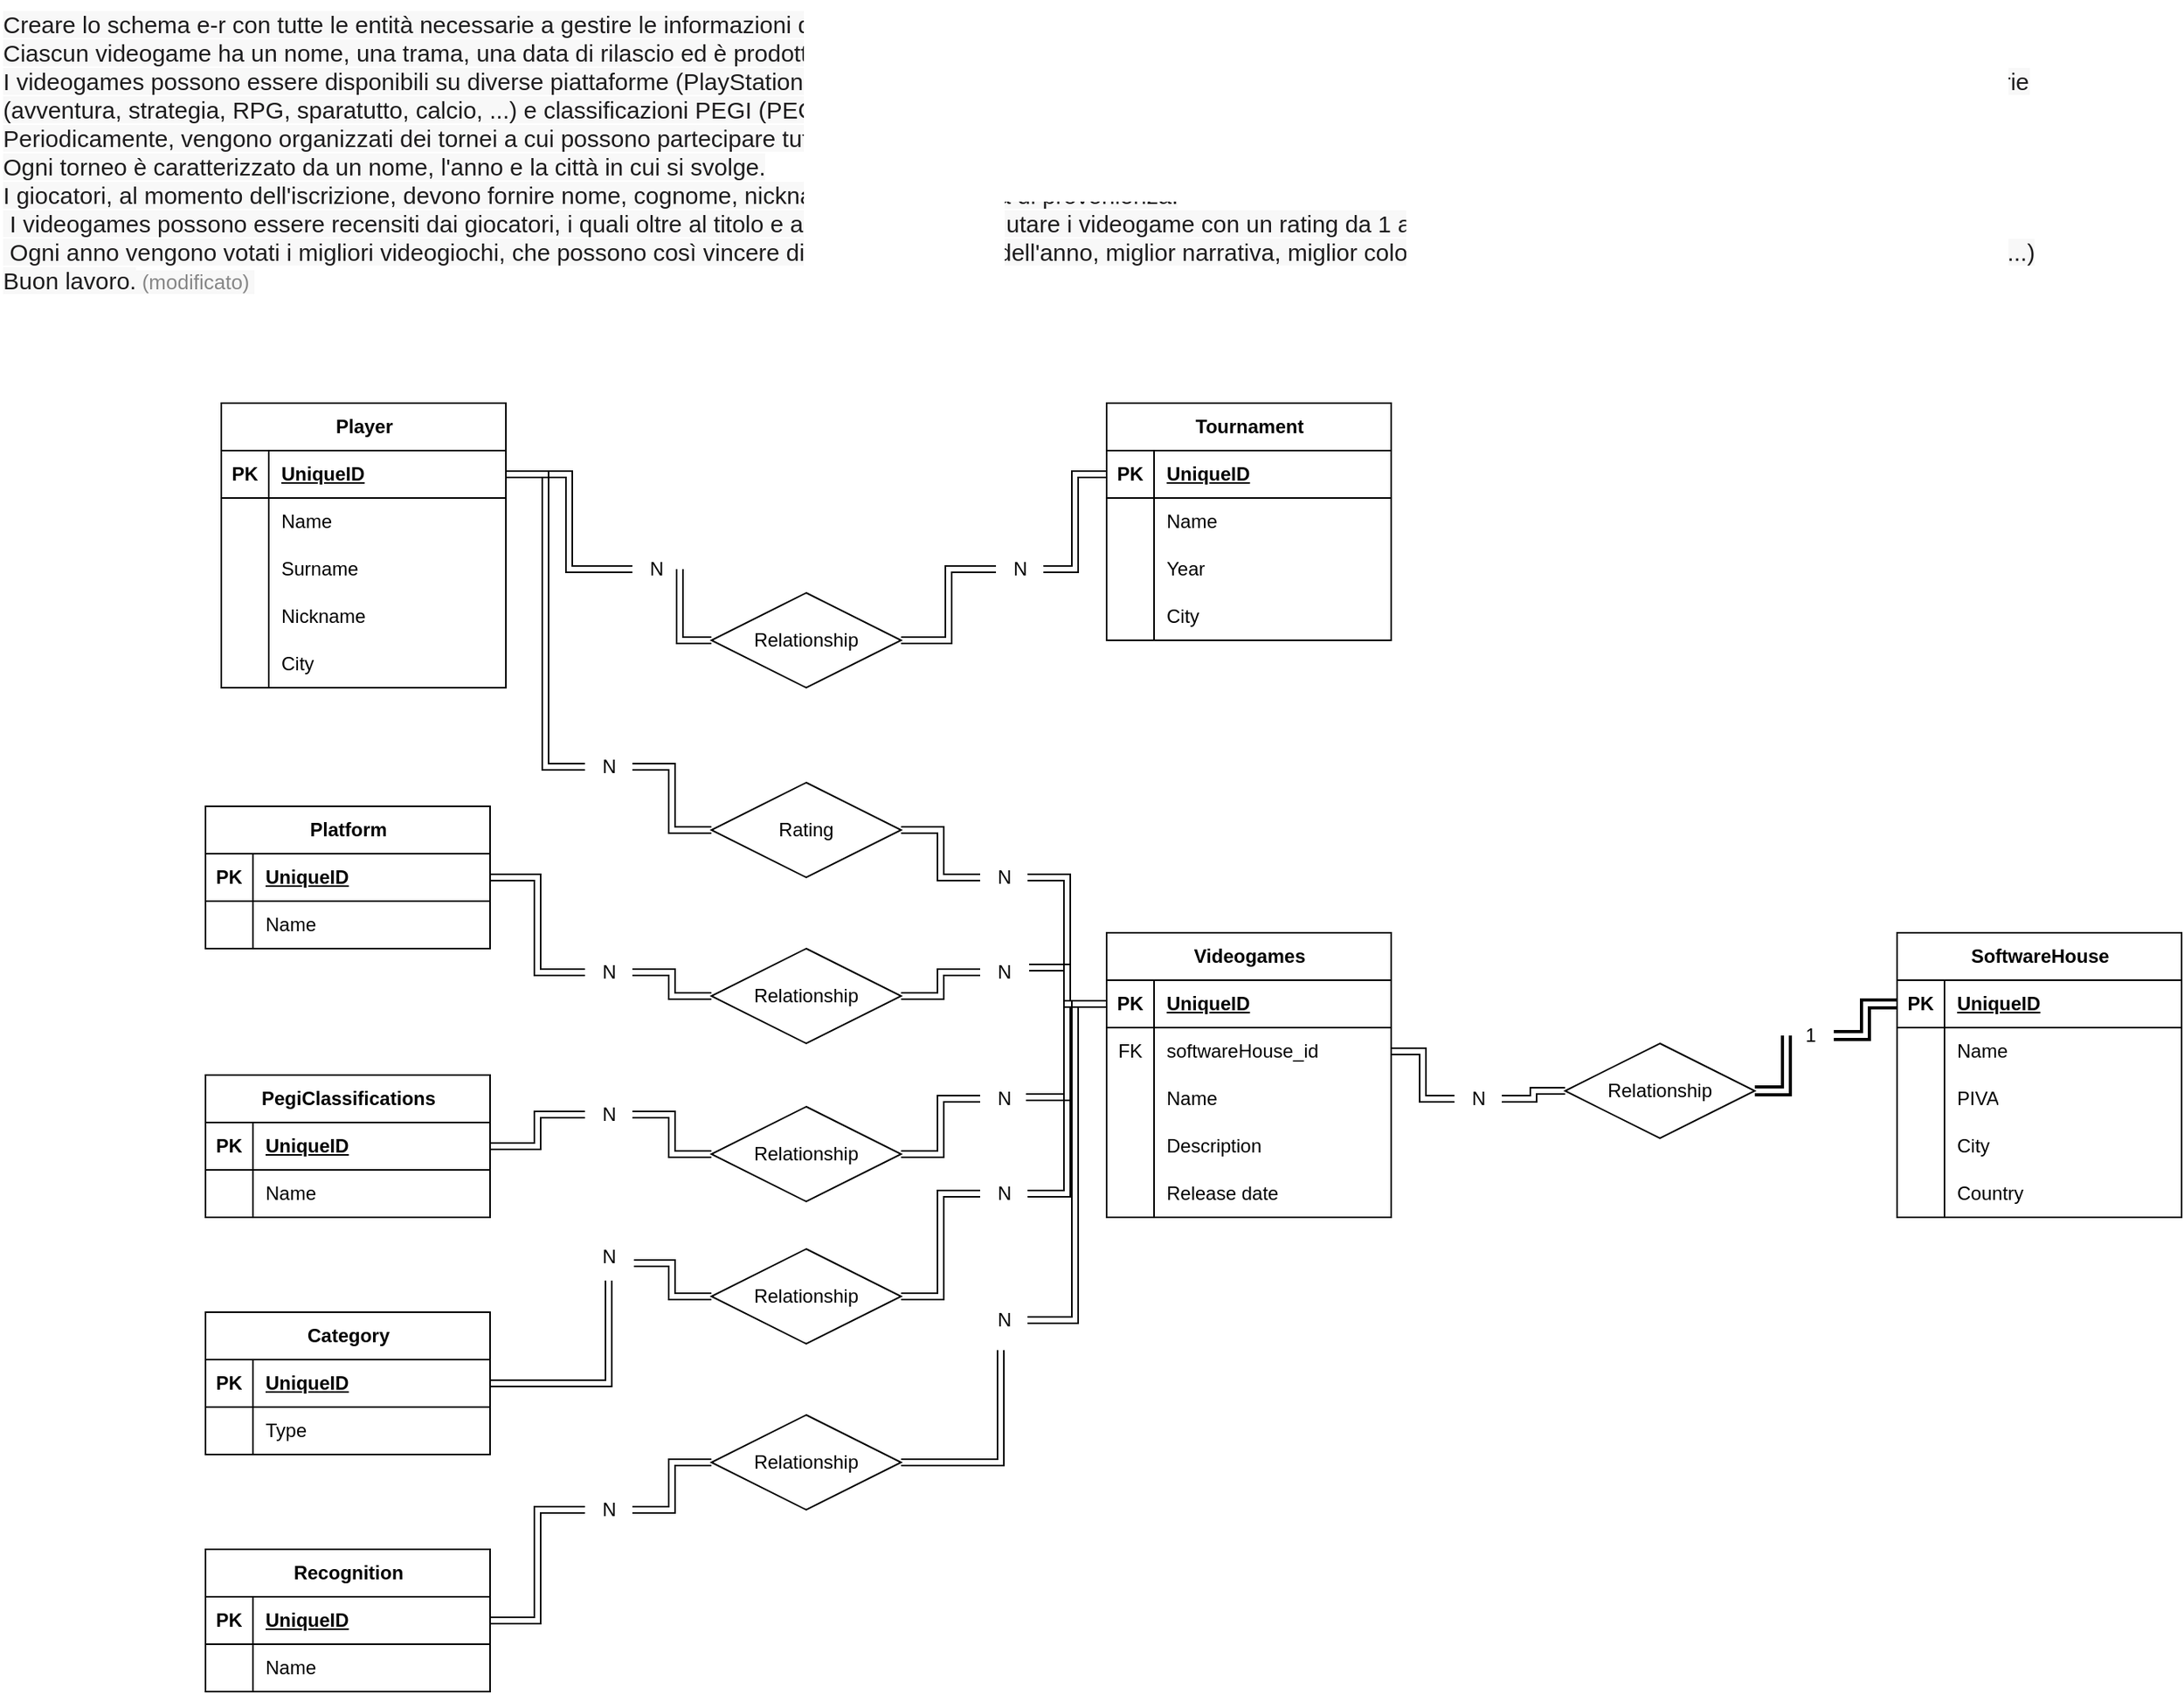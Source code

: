 <mxfile version="24.3.1" type="github">
  <diagram id="R2lEEEUBdFMjLlhIrx00" name="Page-1">
    <mxGraphModel dx="1997" dy="624" grid="1" gridSize="10" guides="1" tooltips="1" connect="1" arrows="1" fold="1" page="1" pageScale="1" pageWidth="850" pageHeight="1100" math="0" shadow="0" extFonts="Permanent Marker^https://fonts.googleapis.com/css?family=Permanent+Marker">
      <root>
        <mxCell id="0" />
        <mxCell id="1" parent="0" />
        <mxCell id="zg5-oexzMTjuhWrQPx6d-1" value="&lt;span style=&quot;color: rgb(29, 28, 29); font-family: Slack-Lato, Slack-Fractions, appleLogo, sans-serif; font-size: 15px; font-style: normal; font-variant-ligatures: common-ligatures; font-variant-caps: normal; font-weight: 400; letter-spacing: normal; orphans: 2; text-align: left; text-indent: 0px; text-transform: none; widows: 2; word-spacing: 0px; -webkit-text-stroke-width: 0px; white-space: normal; background-color: rgb(248, 248, 248); text-decoration-thickness: initial; text-decoration-style: initial; text-decoration-color: initial; display: inline !important; float: none;&quot;&gt;Creare lo schema e-r con tutte le entità necessarie a gestire le informazioni di un archivio di E-sports.&lt;/span&gt;&lt;br style=&quot;box-sizing: inherit; color: rgb(29, 28, 29); font-family: Slack-Lato, Slack-Fractions, appleLogo, sans-serif; font-size: 15px; font-style: normal; font-variant-ligatures: common-ligatures; font-variant-caps: normal; font-weight: 400; letter-spacing: normal; orphans: 2; text-align: left; text-indent: 0px; text-transform: none; widows: 2; word-spacing: 0px; -webkit-text-stroke-width: 0px; white-space: normal; background-color: rgb(248, 248, 248); text-decoration-thickness: initial; text-decoration-style: initial; text-decoration-color: initial;&quot;&gt;&lt;span style=&quot;color: rgb(29, 28, 29); font-family: Slack-Lato, Slack-Fractions, appleLogo, sans-serif; font-size: 15px; font-style: normal; font-variant-ligatures: common-ligatures; font-variant-caps: normal; font-weight: 400; letter-spacing: normal; orphans: 2; text-align: left; text-indent: 0px; text-transform: none; widows: 2; word-spacing: 0px; -webkit-text-stroke-width: 0px; white-space: normal; background-color: rgb(248, 248, 248); text-decoration-thickness: initial; text-decoration-style: initial; text-decoration-color: initial; display: inline !important; float: none;&quot;&gt;Ciascun videogame ha un nome, una trama, una data di rilascio ed è prodotto da una software house, la quale, a sua volta, è identificata da un nome, una partita iva, città e nazione.&lt;/span&gt;&lt;br style=&quot;box-sizing: inherit; color: rgb(29, 28, 29); font-family: Slack-Lato, Slack-Fractions, appleLogo, sans-serif; font-size: 15px; font-style: normal; font-variant-ligatures: common-ligatures; font-variant-caps: normal; font-weight: 400; letter-spacing: normal; orphans: 2; text-align: left; text-indent: 0px; text-transform: none; widows: 2; word-spacing: 0px; -webkit-text-stroke-width: 0px; white-space: normal; background-color: rgb(248, 248, 248); text-decoration-thickness: initial; text-decoration-style: initial; text-decoration-color: initial;&quot;&gt;&lt;span style=&quot;color: rgb(29, 28, 29); font-family: Slack-Lato, Slack-Fractions, appleLogo, sans-serif; font-size: 15px; font-style: normal; font-variant-ligatures: common-ligatures; font-variant-caps: normal; font-weight: 400; letter-spacing: normal; orphans: 2; text-align: left; text-indent: 0px; text-transform: none; widows: 2; word-spacing: 0px; -webkit-text-stroke-width: 0px; white-space: normal; background-color: rgb(248, 248, 248); text-decoration-thickness: initial; text-decoration-style: initial; text-decoration-color: initial; display: inline !important; float: none;&quot;&gt;I videogames possono essere disponibili su diverse piattaforme (PlayStation 4, PlayStation 5, XBox One, XBox Serie X, Windows, Nintendo Switch, Google Stadia, ...) e hanno diverse categorie (avventura, strategia, RPG, sparatutto, calcio, ...) e classificazioni PEGI (PEGI 7, PEGI 12, PEGI 18, Violenza, Paura, Gioco d&#39;azzardo, ...)&lt;/span&gt;&lt;br style=&quot;box-sizing: inherit; color: rgb(29, 28, 29); font-family: Slack-Lato, Slack-Fractions, appleLogo, sans-serif; font-size: 15px; font-style: normal; font-variant-ligatures: common-ligatures; font-variant-caps: normal; font-weight: 400; letter-spacing: normal; orphans: 2; text-align: left; text-indent: 0px; text-transform: none; widows: 2; word-spacing: 0px; -webkit-text-stroke-width: 0px; white-space: normal; background-color: rgb(248, 248, 248); text-decoration-thickness: initial; text-decoration-style: initial; text-decoration-color: initial;&quot;&gt;&lt;span style=&quot;color: rgb(29, 28, 29); font-family: Slack-Lato, Slack-Fractions, appleLogo, sans-serif; font-size: 15px; font-style: normal; font-variant-ligatures: common-ligatures; font-variant-caps: normal; font-weight: 400; letter-spacing: normal; orphans: 2; text-align: left; text-indent: 0px; text-transform: none; widows: 2; word-spacing: 0px; -webkit-text-stroke-width: 0px; white-space: normal; background-color: rgb(248, 248, 248); text-decoration-thickness: initial; text-decoration-style: initial; text-decoration-color: initial; display: inline !important; float: none;&quot;&gt;Periodicamente, vengono organizzati dei tornei a cui possono partecipare tutti i videogiocatori del mondo.&lt;/span&gt;&lt;br style=&quot;box-sizing: inherit; color: rgb(29, 28, 29); font-family: Slack-Lato, Slack-Fractions, appleLogo, sans-serif; font-size: 15px; font-style: normal; font-variant-ligatures: common-ligatures; font-variant-caps: normal; font-weight: 400; letter-spacing: normal; orphans: 2; text-align: left; text-indent: 0px; text-transform: none; widows: 2; word-spacing: 0px; -webkit-text-stroke-width: 0px; white-space: normal; background-color: rgb(248, 248, 248); text-decoration-thickness: initial; text-decoration-style: initial; text-decoration-color: initial;&quot;&gt;&lt;span style=&quot;color: rgb(29, 28, 29); font-family: Slack-Lato, Slack-Fractions, appleLogo, sans-serif; font-size: 15px; font-style: normal; font-variant-ligatures: common-ligatures; font-variant-caps: normal; font-weight: 400; letter-spacing: normal; orphans: 2; text-align: left; text-indent: 0px; text-transform: none; widows: 2; word-spacing: 0px; -webkit-text-stroke-width: 0px; white-space: normal; background-color: rgb(248, 248, 248); text-decoration-thickness: initial; text-decoration-style: initial; text-decoration-color: initial; display: inline !important; float: none;&quot;&gt;Ogni torneo è caratterizzato da un nome, l&#39;anno e la città in cui si svolge.&lt;/span&gt;&lt;br style=&quot;box-sizing: inherit; color: rgb(29, 28, 29); font-family: Slack-Lato, Slack-Fractions, appleLogo, sans-serif; font-size: 15px; font-style: normal; font-variant-ligatures: common-ligatures; font-variant-caps: normal; font-weight: 400; letter-spacing: normal; orphans: 2; text-align: left; text-indent: 0px; text-transform: none; widows: 2; word-spacing: 0px; -webkit-text-stroke-width: 0px; white-space: normal; background-color: rgb(248, 248, 248); text-decoration-thickness: initial; text-decoration-style: initial; text-decoration-color: initial;&quot;&gt;&lt;span style=&quot;color: rgb(29, 28, 29); font-family: Slack-Lato, Slack-Fractions, appleLogo, sans-serif; font-size: 15px; font-style: normal; font-variant-ligatures: common-ligatures; font-variant-caps: normal; font-weight: 400; letter-spacing: normal; orphans: 2; text-align: left; text-indent: 0px; text-transform: none; widows: 2; word-spacing: 0px; -webkit-text-stroke-width: 0px; white-space: normal; background-color: rgb(248, 248, 248); text-decoration-thickness: initial; text-decoration-style: initial; text-decoration-color: initial; display: inline !important; float: none;&quot;&gt;I giocatori, al momento dell&#39;iscrizione, devono fornire nome, cognome, nickname di gioco, e città di provenienza.&lt;/span&gt;&lt;br style=&quot;box-sizing: inherit; color: rgb(29, 28, 29); font-family: Slack-Lato, Slack-Fractions, appleLogo, sans-serif; font-size: 15px; font-style: normal; font-variant-ligatures: common-ligatures; font-variant-caps: normal; font-weight: 400; letter-spacing: normal; orphans: 2; text-align: left; text-indent: 0px; text-transform: none; widows: 2; word-spacing: 0px; -webkit-text-stroke-width: 0px; white-space: normal; background-color: rgb(248, 248, 248); text-decoration-thickness: initial; text-decoration-style: initial; text-decoration-color: initial;&quot;&gt;&lt;span style=&quot;color: rgb(29, 28, 29); font-family: Slack-Lato, Slack-Fractions, appleLogo, sans-serif; font-size: 15px; font-style: normal; font-variant-ligatures: common-ligatures; font-variant-caps: normal; font-weight: 400; letter-spacing: normal; orphans: 2; text-align: left; text-indent: 0px; text-transform: none; widows: 2; word-spacing: 0px; -webkit-text-stroke-width: 0px; white-space: normal; background-color: rgb(248, 248, 248); text-decoration-thickness: initial; text-decoration-style: initial; text-decoration-color: initial; display: inline !important; float: none;&quot;&gt;&amp;nbsp;I videogames possono essere recensiti dai giocatori, i quali oltre al titolo e al testo, possono valutare i videogame con un rating da 1 a 5.&lt;/span&gt;&lt;br style=&quot;box-sizing: inherit; color: rgb(29, 28, 29); font-family: Slack-Lato, Slack-Fractions, appleLogo, sans-serif; font-size: 15px; font-style: normal; font-variant-ligatures: common-ligatures; font-variant-caps: normal; font-weight: 400; letter-spacing: normal; orphans: 2; text-align: left; text-indent: 0px; text-transform: none; widows: 2; word-spacing: 0px; -webkit-text-stroke-width: 0px; white-space: normal; background-color: rgb(248, 248, 248); text-decoration-thickness: initial; text-decoration-style: initial; text-decoration-color: initial;&quot;&gt;&lt;span style=&quot;color: rgb(29, 28, 29); font-family: Slack-Lato, Slack-Fractions, appleLogo, sans-serif; font-size: 15px; font-style: normal; font-variant-ligatures: common-ligatures; font-variant-caps: normal; font-weight: 400; letter-spacing: normal; orphans: 2; text-align: left; text-indent: 0px; text-transform: none; widows: 2; word-spacing: 0px; -webkit-text-stroke-width: 0px; white-space: normal; background-color: rgb(248, 248, 248); text-decoration-thickness: initial; text-decoration-style: initial; text-decoration-color: initial; display: inline !important; float: none;&quot;&gt;&amp;nbsp;Ogni anno vengono votati i migliori videogiochi, che possono così vincere diversi premi (gioco dell&#39;anno, miglior narrativa, miglior colonna sonora, miglior gioco indipendente, gioco più atteso, ...)&lt;/span&gt;&lt;br style=&quot;box-sizing: inherit; color: rgb(29, 28, 29); font-family: Slack-Lato, Slack-Fractions, appleLogo, sans-serif; font-size: 15px; font-style: normal; font-variant-ligatures: common-ligatures; font-variant-caps: normal; font-weight: 400; letter-spacing: normal; orphans: 2; text-align: left; text-indent: 0px; text-transform: none; widows: 2; word-spacing: 0px; -webkit-text-stroke-width: 0px; white-space: normal; background-color: rgb(248, 248, 248); text-decoration-thickness: initial; text-decoration-style: initial; text-decoration-color: initial;&quot;&gt;&lt;span style=&quot;color: rgb(29, 28, 29); font-family: Slack-Lato, Slack-Fractions, appleLogo, sans-serif; font-size: 15px; font-style: normal; font-variant-ligatures: common-ligatures; font-variant-caps: normal; font-weight: 400; letter-spacing: normal; orphans: 2; text-align: left; text-indent: 0px; text-transform: none; widows: 2; word-spacing: 0px; -webkit-text-stroke-width: 0px; white-space: normal; background-color: rgb(248, 248, 248); text-decoration-thickness: initial; text-decoration-style: initial; text-decoration-color: initial; display: inline !important; float: none;&quot;&gt;Buon lavoro.&lt;/span&gt;&lt;span class=&quot;c-message__edited_label&quot; dir=&quot;ltr&quot; data-sk=&quot;tooltip_parent&quot; style=&quot;box-sizing: inherit; color: rgba(var(--sk_foreground_high_solid,134,134,134),1); cursor: default; white-space: nowrap; font-size: 13px; font-family: Slack-Lato, Slack-Fractions, appleLogo, sans-serif; font-style: normal; font-variant-ligatures: common-ligatures; font-variant-caps: normal; font-weight: 400; letter-spacing: normal; orphans: 2; text-align: left; text-indent: 0px; text-transform: none; widows: 2; word-spacing: 0px; -webkit-text-stroke-width: 0px; background-color: rgb(248, 248, 248); text-decoration-thickness: initial; text-decoration-style: initial; text-decoration-color: initial;&quot;&gt;&amp;nbsp;(modificato)&amp;nbsp;&lt;/span&gt;" style="text;whiteSpace=wrap;html=1;" vertex="1" parent="1">
          <mxGeometry x="-90" y="240" width="1355" height="200" as="geometry" />
        </mxCell>
        <mxCell id="zg5-oexzMTjuhWrQPx6d-23" value="Category" style="shape=table;startSize=30;container=1;collapsible=1;childLayout=tableLayout;fixedRows=1;rowLines=0;fontStyle=1;align=center;resizeLast=1;html=1;" vertex="1" parent="1">
          <mxGeometry x="40" y="1070" width="180" height="90" as="geometry" />
        </mxCell>
        <mxCell id="zg5-oexzMTjuhWrQPx6d-24" value="" style="shape=tableRow;horizontal=0;startSize=0;swimlaneHead=0;swimlaneBody=0;fillColor=none;collapsible=0;dropTarget=0;points=[[0,0.5],[1,0.5]];portConstraint=eastwest;top=0;left=0;right=0;bottom=1;" vertex="1" parent="zg5-oexzMTjuhWrQPx6d-23">
          <mxGeometry y="30" width="180" height="30" as="geometry" />
        </mxCell>
        <mxCell id="zg5-oexzMTjuhWrQPx6d-25" value="PK" style="shape=partialRectangle;connectable=0;fillColor=none;top=0;left=0;bottom=0;right=0;fontStyle=1;overflow=hidden;whiteSpace=wrap;html=1;" vertex="1" parent="zg5-oexzMTjuhWrQPx6d-24">
          <mxGeometry width="30" height="30" as="geometry">
            <mxRectangle width="30" height="30" as="alternateBounds" />
          </mxGeometry>
        </mxCell>
        <mxCell id="zg5-oexzMTjuhWrQPx6d-26" value="UniqueID" style="shape=partialRectangle;connectable=0;fillColor=none;top=0;left=0;bottom=0;right=0;align=left;spacingLeft=6;fontStyle=5;overflow=hidden;whiteSpace=wrap;html=1;" vertex="1" parent="zg5-oexzMTjuhWrQPx6d-24">
          <mxGeometry x="30" width="150" height="30" as="geometry">
            <mxRectangle width="150" height="30" as="alternateBounds" />
          </mxGeometry>
        </mxCell>
        <mxCell id="zg5-oexzMTjuhWrQPx6d-33" value="" style="shape=tableRow;horizontal=0;startSize=0;swimlaneHead=0;swimlaneBody=0;fillColor=none;collapsible=0;dropTarget=0;points=[[0,0.5],[1,0.5]];portConstraint=eastwest;top=0;left=0;right=0;bottom=0;" vertex="1" parent="zg5-oexzMTjuhWrQPx6d-23">
          <mxGeometry y="60" width="180" height="30" as="geometry" />
        </mxCell>
        <mxCell id="zg5-oexzMTjuhWrQPx6d-34" value="" style="shape=partialRectangle;connectable=0;fillColor=none;top=0;left=0;bottom=0;right=0;editable=1;overflow=hidden;whiteSpace=wrap;html=1;" vertex="1" parent="zg5-oexzMTjuhWrQPx6d-33">
          <mxGeometry width="30" height="30" as="geometry">
            <mxRectangle width="30" height="30" as="alternateBounds" />
          </mxGeometry>
        </mxCell>
        <mxCell id="zg5-oexzMTjuhWrQPx6d-35" value="Type" style="shape=partialRectangle;connectable=0;fillColor=none;top=0;left=0;bottom=0;right=0;align=left;spacingLeft=6;overflow=hidden;whiteSpace=wrap;html=1;" vertex="1" parent="zg5-oexzMTjuhWrQPx6d-33">
          <mxGeometry x="30" width="150" height="30" as="geometry">
            <mxRectangle width="150" height="30" as="alternateBounds" />
          </mxGeometry>
        </mxCell>
        <mxCell id="zg5-oexzMTjuhWrQPx6d-36" value="SoftwareHouse" style="shape=table;startSize=30;container=1;collapsible=1;childLayout=tableLayout;fixedRows=1;rowLines=0;fontStyle=1;align=center;resizeLast=1;html=1;" vertex="1" parent="1">
          <mxGeometry x="1110" y="830" width="180" height="180" as="geometry" />
        </mxCell>
        <mxCell id="zg5-oexzMTjuhWrQPx6d-37" value="" style="shape=tableRow;horizontal=0;startSize=0;swimlaneHead=0;swimlaneBody=0;fillColor=none;collapsible=0;dropTarget=0;points=[[0,0.5],[1,0.5]];portConstraint=eastwest;top=0;left=0;right=0;bottom=1;" vertex="1" parent="zg5-oexzMTjuhWrQPx6d-36">
          <mxGeometry y="30" width="180" height="30" as="geometry" />
        </mxCell>
        <mxCell id="zg5-oexzMTjuhWrQPx6d-38" value="PK" style="shape=partialRectangle;connectable=0;fillColor=none;top=0;left=0;bottom=0;right=0;fontStyle=1;overflow=hidden;whiteSpace=wrap;html=1;" vertex="1" parent="zg5-oexzMTjuhWrQPx6d-37">
          <mxGeometry width="30" height="30" as="geometry">
            <mxRectangle width="30" height="30" as="alternateBounds" />
          </mxGeometry>
        </mxCell>
        <mxCell id="zg5-oexzMTjuhWrQPx6d-39" value="UniqueID" style="shape=partialRectangle;connectable=0;fillColor=none;top=0;left=0;bottom=0;right=0;align=left;spacingLeft=6;fontStyle=5;overflow=hidden;whiteSpace=wrap;html=1;" vertex="1" parent="zg5-oexzMTjuhWrQPx6d-37">
          <mxGeometry x="30" width="150" height="30" as="geometry">
            <mxRectangle width="150" height="30" as="alternateBounds" />
          </mxGeometry>
        </mxCell>
        <mxCell id="zg5-oexzMTjuhWrQPx6d-40" value="" style="shape=tableRow;horizontal=0;startSize=0;swimlaneHead=0;swimlaneBody=0;fillColor=none;collapsible=0;dropTarget=0;points=[[0,0.5],[1,0.5]];portConstraint=eastwest;top=0;left=0;right=0;bottom=0;" vertex="1" parent="zg5-oexzMTjuhWrQPx6d-36">
          <mxGeometry y="60" width="180" height="30" as="geometry" />
        </mxCell>
        <mxCell id="zg5-oexzMTjuhWrQPx6d-41" value="" style="shape=partialRectangle;connectable=0;fillColor=none;top=0;left=0;bottom=0;right=0;editable=1;overflow=hidden;whiteSpace=wrap;html=1;" vertex="1" parent="zg5-oexzMTjuhWrQPx6d-40">
          <mxGeometry width="30" height="30" as="geometry">
            <mxRectangle width="30" height="30" as="alternateBounds" />
          </mxGeometry>
        </mxCell>
        <mxCell id="zg5-oexzMTjuhWrQPx6d-42" value="Name" style="shape=partialRectangle;connectable=0;fillColor=none;top=0;left=0;bottom=0;right=0;align=left;spacingLeft=6;overflow=hidden;whiteSpace=wrap;html=1;" vertex="1" parent="zg5-oexzMTjuhWrQPx6d-40">
          <mxGeometry x="30" width="150" height="30" as="geometry">
            <mxRectangle width="150" height="30" as="alternateBounds" />
          </mxGeometry>
        </mxCell>
        <mxCell id="zg5-oexzMTjuhWrQPx6d-43" value="" style="shape=tableRow;horizontal=0;startSize=0;swimlaneHead=0;swimlaneBody=0;fillColor=none;collapsible=0;dropTarget=0;points=[[0,0.5],[1,0.5]];portConstraint=eastwest;top=0;left=0;right=0;bottom=0;" vertex="1" parent="zg5-oexzMTjuhWrQPx6d-36">
          <mxGeometry y="90" width="180" height="30" as="geometry" />
        </mxCell>
        <mxCell id="zg5-oexzMTjuhWrQPx6d-44" value="" style="shape=partialRectangle;connectable=0;fillColor=none;top=0;left=0;bottom=0;right=0;editable=1;overflow=hidden;whiteSpace=wrap;html=1;" vertex="1" parent="zg5-oexzMTjuhWrQPx6d-43">
          <mxGeometry width="30" height="30" as="geometry">
            <mxRectangle width="30" height="30" as="alternateBounds" />
          </mxGeometry>
        </mxCell>
        <mxCell id="zg5-oexzMTjuhWrQPx6d-45" value="PIVA" style="shape=partialRectangle;connectable=0;fillColor=none;top=0;left=0;bottom=0;right=0;align=left;spacingLeft=6;overflow=hidden;whiteSpace=wrap;html=1;" vertex="1" parent="zg5-oexzMTjuhWrQPx6d-43">
          <mxGeometry x="30" width="150" height="30" as="geometry">
            <mxRectangle width="150" height="30" as="alternateBounds" />
          </mxGeometry>
        </mxCell>
        <mxCell id="zg5-oexzMTjuhWrQPx6d-46" value="" style="shape=tableRow;horizontal=0;startSize=0;swimlaneHead=0;swimlaneBody=0;fillColor=none;collapsible=0;dropTarget=0;points=[[0,0.5],[1,0.5]];portConstraint=eastwest;top=0;left=0;right=0;bottom=0;" vertex="1" parent="zg5-oexzMTjuhWrQPx6d-36">
          <mxGeometry y="120" width="180" height="30" as="geometry" />
        </mxCell>
        <mxCell id="zg5-oexzMTjuhWrQPx6d-47" value="" style="shape=partialRectangle;connectable=0;fillColor=none;top=0;left=0;bottom=0;right=0;editable=1;overflow=hidden;whiteSpace=wrap;html=1;" vertex="1" parent="zg5-oexzMTjuhWrQPx6d-46">
          <mxGeometry width="30" height="30" as="geometry">
            <mxRectangle width="30" height="30" as="alternateBounds" />
          </mxGeometry>
        </mxCell>
        <mxCell id="zg5-oexzMTjuhWrQPx6d-48" value="City" style="shape=partialRectangle;connectable=0;fillColor=none;top=0;left=0;bottom=0;right=0;align=left;spacingLeft=6;overflow=hidden;whiteSpace=wrap;html=1;" vertex="1" parent="zg5-oexzMTjuhWrQPx6d-46">
          <mxGeometry x="30" width="150" height="30" as="geometry">
            <mxRectangle width="150" height="30" as="alternateBounds" />
          </mxGeometry>
        </mxCell>
        <mxCell id="zg5-oexzMTjuhWrQPx6d-206" value="" style="shape=tableRow;horizontal=0;startSize=0;swimlaneHead=0;swimlaneBody=0;fillColor=none;collapsible=0;dropTarget=0;points=[[0,0.5],[1,0.5]];portConstraint=eastwest;top=0;left=0;right=0;bottom=0;" vertex="1" parent="zg5-oexzMTjuhWrQPx6d-36">
          <mxGeometry y="150" width="180" height="30" as="geometry" />
        </mxCell>
        <mxCell id="zg5-oexzMTjuhWrQPx6d-207" value="" style="shape=partialRectangle;connectable=0;fillColor=none;top=0;left=0;bottom=0;right=0;editable=1;overflow=hidden;whiteSpace=wrap;html=1;" vertex="1" parent="zg5-oexzMTjuhWrQPx6d-206">
          <mxGeometry width="30" height="30" as="geometry">
            <mxRectangle width="30" height="30" as="alternateBounds" />
          </mxGeometry>
        </mxCell>
        <mxCell id="zg5-oexzMTjuhWrQPx6d-208" value="Country" style="shape=partialRectangle;connectable=0;fillColor=none;top=0;left=0;bottom=0;right=0;align=left;spacingLeft=6;overflow=hidden;whiteSpace=wrap;html=1;" vertex="1" parent="zg5-oexzMTjuhWrQPx6d-206">
          <mxGeometry x="30" width="150" height="30" as="geometry">
            <mxRectangle width="150" height="30" as="alternateBounds" />
          </mxGeometry>
        </mxCell>
        <mxCell id="zg5-oexzMTjuhWrQPx6d-49" value="Videogames" style="shape=table;startSize=30;container=1;collapsible=1;childLayout=tableLayout;fixedRows=1;rowLines=0;fontStyle=1;align=center;resizeLast=1;html=1;" vertex="1" parent="1">
          <mxGeometry x="610" y="830" width="180" height="180" as="geometry" />
        </mxCell>
        <mxCell id="zg5-oexzMTjuhWrQPx6d-50" value="" style="shape=tableRow;horizontal=0;startSize=0;swimlaneHead=0;swimlaneBody=0;fillColor=none;collapsible=0;dropTarget=0;points=[[0,0.5],[1,0.5]];portConstraint=eastwest;top=0;left=0;right=0;bottom=1;" vertex="1" parent="zg5-oexzMTjuhWrQPx6d-49">
          <mxGeometry y="30" width="180" height="30" as="geometry" />
        </mxCell>
        <mxCell id="zg5-oexzMTjuhWrQPx6d-51" value="PK" style="shape=partialRectangle;connectable=0;fillColor=none;top=0;left=0;bottom=0;right=0;fontStyle=1;overflow=hidden;whiteSpace=wrap;html=1;" vertex="1" parent="zg5-oexzMTjuhWrQPx6d-50">
          <mxGeometry width="30" height="30" as="geometry">
            <mxRectangle width="30" height="30" as="alternateBounds" />
          </mxGeometry>
        </mxCell>
        <mxCell id="zg5-oexzMTjuhWrQPx6d-52" value="UniqueID" style="shape=partialRectangle;connectable=0;fillColor=none;top=0;left=0;bottom=0;right=0;align=left;spacingLeft=6;fontStyle=5;overflow=hidden;whiteSpace=wrap;html=1;" vertex="1" parent="zg5-oexzMTjuhWrQPx6d-50">
          <mxGeometry x="30" width="150" height="30" as="geometry">
            <mxRectangle width="150" height="30" as="alternateBounds" />
          </mxGeometry>
        </mxCell>
        <mxCell id="zg5-oexzMTjuhWrQPx6d-53" value="" style="shape=tableRow;horizontal=0;startSize=0;swimlaneHead=0;swimlaneBody=0;fillColor=none;collapsible=0;dropTarget=0;points=[[0,0.5],[1,0.5]];portConstraint=eastwest;top=0;left=0;right=0;bottom=0;" vertex="1" parent="zg5-oexzMTjuhWrQPx6d-49">
          <mxGeometry y="60" width="180" height="30" as="geometry" />
        </mxCell>
        <mxCell id="zg5-oexzMTjuhWrQPx6d-54" value="FK" style="shape=partialRectangle;connectable=0;fillColor=none;top=0;left=0;bottom=0;right=0;editable=1;overflow=hidden;whiteSpace=wrap;html=1;" vertex="1" parent="zg5-oexzMTjuhWrQPx6d-53">
          <mxGeometry width="30" height="30" as="geometry">
            <mxRectangle width="30" height="30" as="alternateBounds" />
          </mxGeometry>
        </mxCell>
        <mxCell id="zg5-oexzMTjuhWrQPx6d-55" value="softwareHouse_id" style="shape=partialRectangle;connectable=0;fillColor=none;top=0;left=0;bottom=0;right=0;align=left;spacingLeft=6;overflow=hidden;whiteSpace=wrap;html=1;" vertex="1" parent="zg5-oexzMTjuhWrQPx6d-53">
          <mxGeometry x="30" width="150" height="30" as="geometry">
            <mxRectangle width="150" height="30" as="alternateBounds" />
          </mxGeometry>
        </mxCell>
        <mxCell id="zg5-oexzMTjuhWrQPx6d-141" value="" style="shape=tableRow;horizontal=0;startSize=0;swimlaneHead=0;swimlaneBody=0;fillColor=none;collapsible=0;dropTarget=0;points=[[0,0.5],[1,0.5]];portConstraint=eastwest;top=0;left=0;right=0;bottom=0;" vertex="1" parent="zg5-oexzMTjuhWrQPx6d-49">
          <mxGeometry y="90" width="180" height="30" as="geometry" />
        </mxCell>
        <mxCell id="zg5-oexzMTjuhWrQPx6d-142" value="" style="shape=partialRectangle;connectable=0;fillColor=none;top=0;left=0;bottom=0;right=0;editable=1;overflow=hidden;whiteSpace=wrap;html=1;" vertex="1" parent="zg5-oexzMTjuhWrQPx6d-141">
          <mxGeometry width="30" height="30" as="geometry">
            <mxRectangle width="30" height="30" as="alternateBounds" />
          </mxGeometry>
        </mxCell>
        <mxCell id="zg5-oexzMTjuhWrQPx6d-143" value="Name" style="shape=partialRectangle;connectable=0;fillColor=none;top=0;left=0;bottom=0;right=0;align=left;spacingLeft=6;overflow=hidden;whiteSpace=wrap;html=1;" vertex="1" parent="zg5-oexzMTjuhWrQPx6d-141">
          <mxGeometry x="30" width="150" height="30" as="geometry">
            <mxRectangle width="150" height="30" as="alternateBounds" />
          </mxGeometry>
        </mxCell>
        <mxCell id="zg5-oexzMTjuhWrQPx6d-151" value="" style="shape=tableRow;horizontal=0;startSize=0;swimlaneHead=0;swimlaneBody=0;fillColor=none;collapsible=0;dropTarget=0;points=[[0,0.5],[1,0.5]];portConstraint=eastwest;top=0;left=0;right=0;bottom=0;" vertex="1" parent="zg5-oexzMTjuhWrQPx6d-49">
          <mxGeometry y="120" width="180" height="30" as="geometry" />
        </mxCell>
        <mxCell id="zg5-oexzMTjuhWrQPx6d-152" value="" style="shape=partialRectangle;connectable=0;fillColor=none;top=0;left=0;bottom=0;right=0;editable=1;overflow=hidden;whiteSpace=wrap;html=1;" vertex="1" parent="zg5-oexzMTjuhWrQPx6d-151">
          <mxGeometry width="30" height="30" as="geometry">
            <mxRectangle width="30" height="30" as="alternateBounds" />
          </mxGeometry>
        </mxCell>
        <mxCell id="zg5-oexzMTjuhWrQPx6d-153" value="Description" style="shape=partialRectangle;connectable=0;fillColor=none;top=0;left=0;bottom=0;right=0;align=left;spacingLeft=6;overflow=hidden;whiteSpace=wrap;html=1;" vertex="1" parent="zg5-oexzMTjuhWrQPx6d-151">
          <mxGeometry x="30" width="150" height="30" as="geometry">
            <mxRectangle width="150" height="30" as="alternateBounds" />
          </mxGeometry>
        </mxCell>
        <mxCell id="zg5-oexzMTjuhWrQPx6d-154" value="" style="shape=tableRow;horizontal=0;startSize=0;swimlaneHead=0;swimlaneBody=0;fillColor=none;collapsible=0;dropTarget=0;points=[[0,0.5],[1,0.5]];portConstraint=eastwest;top=0;left=0;right=0;bottom=0;" vertex="1" parent="zg5-oexzMTjuhWrQPx6d-49">
          <mxGeometry y="150" width="180" height="30" as="geometry" />
        </mxCell>
        <mxCell id="zg5-oexzMTjuhWrQPx6d-155" value="" style="shape=partialRectangle;connectable=0;fillColor=none;top=0;left=0;bottom=0;right=0;editable=1;overflow=hidden;whiteSpace=wrap;html=1;" vertex="1" parent="zg5-oexzMTjuhWrQPx6d-154">
          <mxGeometry width="30" height="30" as="geometry">
            <mxRectangle width="30" height="30" as="alternateBounds" />
          </mxGeometry>
        </mxCell>
        <mxCell id="zg5-oexzMTjuhWrQPx6d-156" value="Release date" style="shape=partialRectangle;connectable=0;fillColor=none;top=0;left=0;bottom=0;right=0;align=left;spacingLeft=6;overflow=hidden;whiteSpace=wrap;html=1;" vertex="1" parent="zg5-oexzMTjuhWrQPx6d-154">
          <mxGeometry x="30" width="150" height="30" as="geometry">
            <mxRectangle width="150" height="30" as="alternateBounds" />
          </mxGeometry>
        </mxCell>
        <mxCell id="zg5-oexzMTjuhWrQPx6d-62" value="Tournament" style="shape=table;startSize=30;container=1;collapsible=1;childLayout=tableLayout;fixedRows=1;rowLines=0;fontStyle=1;align=center;resizeLast=1;html=1;" vertex="1" parent="1">
          <mxGeometry x="610" y="495" width="180" height="150" as="geometry" />
        </mxCell>
        <mxCell id="zg5-oexzMTjuhWrQPx6d-63" value="" style="shape=tableRow;horizontal=0;startSize=0;swimlaneHead=0;swimlaneBody=0;fillColor=none;collapsible=0;dropTarget=0;points=[[0,0.5],[1,0.5]];portConstraint=eastwest;top=0;left=0;right=0;bottom=1;" vertex="1" parent="zg5-oexzMTjuhWrQPx6d-62">
          <mxGeometry y="30" width="180" height="30" as="geometry" />
        </mxCell>
        <mxCell id="zg5-oexzMTjuhWrQPx6d-64" value="PK" style="shape=partialRectangle;connectable=0;fillColor=none;top=0;left=0;bottom=0;right=0;fontStyle=1;overflow=hidden;whiteSpace=wrap;html=1;" vertex="1" parent="zg5-oexzMTjuhWrQPx6d-63">
          <mxGeometry width="30" height="30" as="geometry">
            <mxRectangle width="30" height="30" as="alternateBounds" />
          </mxGeometry>
        </mxCell>
        <mxCell id="zg5-oexzMTjuhWrQPx6d-65" value="UniqueID" style="shape=partialRectangle;connectable=0;fillColor=none;top=0;left=0;bottom=0;right=0;align=left;spacingLeft=6;fontStyle=5;overflow=hidden;whiteSpace=wrap;html=1;" vertex="1" parent="zg5-oexzMTjuhWrQPx6d-63">
          <mxGeometry x="30" width="150" height="30" as="geometry">
            <mxRectangle width="150" height="30" as="alternateBounds" />
          </mxGeometry>
        </mxCell>
        <mxCell id="zg5-oexzMTjuhWrQPx6d-66" value="" style="shape=tableRow;horizontal=0;startSize=0;swimlaneHead=0;swimlaneBody=0;fillColor=none;collapsible=0;dropTarget=0;points=[[0,0.5],[1,0.5]];portConstraint=eastwest;top=0;left=0;right=0;bottom=0;" vertex="1" parent="zg5-oexzMTjuhWrQPx6d-62">
          <mxGeometry y="60" width="180" height="30" as="geometry" />
        </mxCell>
        <mxCell id="zg5-oexzMTjuhWrQPx6d-67" value="" style="shape=partialRectangle;connectable=0;fillColor=none;top=0;left=0;bottom=0;right=0;editable=1;overflow=hidden;whiteSpace=wrap;html=1;" vertex="1" parent="zg5-oexzMTjuhWrQPx6d-66">
          <mxGeometry width="30" height="30" as="geometry">
            <mxRectangle width="30" height="30" as="alternateBounds" />
          </mxGeometry>
        </mxCell>
        <mxCell id="zg5-oexzMTjuhWrQPx6d-68" value="Name" style="shape=partialRectangle;connectable=0;fillColor=none;top=0;left=0;bottom=0;right=0;align=left;spacingLeft=6;overflow=hidden;whiteSpace=wrap;html=1;" vertex="1" parent="zg5-oexzMTjuhWrQPx6d-66">
          <mxGeometry x="30" width="150" height="30" as="geometry">
            <mxRectangle width="150" height="30" as="alternateBounds" />
          </mxGeometry>
        </mxCell>
        <mxCell id="zg5-oexzMTjuhWrQPx6d-69" value="" style="shape=tableRow;horizontal=0;startSize=0;swimlaneHead=0;swimlaneBody=0;fillColor=none;collapsible=0;dropTarget=0;points=[[0,0.5],[1,0.5]];portConstraint=eastwest;top=0;left=0;right=0;bottom=0;" vertex="1" parent="zg5-oexzMTjuhWrQPx6d-62">
          <mxGeometry y="90" width="180" height="30" as="geometry" />
        </mxCell>
        <mxCell id="zg5-oexzMTjuhWrQPx6d-70" value="" style="shape=partialRectangle;connectable=0;fillColor=none;top=0;left=0;bottom=0;right=0;editable=1;overflow=hidden;whiteSpace=wrap;html=1;" vertex="1" parent="zg5-oexzMTjuhWrQPx6d-69">
          <mxGeometry width="30" height="30" as="geometry">
            <mxRectangle width="30" height="30" as="alternateBounds" />
          </mxGeometry>
        </mxCell>
        <mxCell id="zg5-oexzMTjuhWrQPx6d-71" value="Year" style="shape=partialRectangle;connectable=0;fillColor=none;top=0;left=0;bottom=0;right=0;align=left;spacingLeft=6;overflow=hidden;whiteSpace=wrap;html=1;" vertex="1" parent="zg5-oexzMTjuhWrQPx6d-69">
          <mxGeometry x="30" width="150" height="30" as="geometry">
            <mxRectangle width="150" height="30" as="alternateBounds" />
          </mxGeometry>
        </mxCell>
        <mxCell id="zg5-oexzMTjuhWrQPx6d-72" value="" style="shape=tableRow;horizontal=0;startSize=0;swimlaneHead=0;swimlaneBody=0;fillColor=none;collapsible=0;dropTarget=0;points=[[0,0.5],[1,0.5]];portConstraint=eastwest;top=0;left=0;right=0;bottom=0;" vertex="1" parent="zg5-oexzMTjuhWrQPx6d-62">
          <mxGeometry y="120" width="180" height="30" as="geometry" />
        </mxCell>
        <mxCell id="zg5-oexzMTjuhWrQPx6d-73" value="" style="shape=partialRectangle;connectable=0;fillColor=none;top=0;left=0;bottom=0;right=0;editable=1;overflow=hidden;whiteSpace=wrap;html=1;" vertex="1" parent="zg5-oexzMTjuhWrQPx6d-72">
          <mxGeometry width="30" height="30" as="geometry">
            <mxRectangle width="30" height="30" as="alternateBounds" />
          </mxGeometry>
        </mxCell>
        <mxCell id="zg5-oexzMTjuhWrQPx6d-74" value="City" style="shape=partialRectangle;connectable=0;fillColor=none;top=0;left=0;bottom=0;right=0;align=left;spacingLeft=6;overflow=hidden;whiteSpace=wrap;html=1;" vertex="1" parent="zg5-oexzMTjuhWrQPx6d-72">
          <mxGeometry x="30" width="150" height="30" as="geometry">
            <mxRectangle width="150" height="30" as="alternateBounds" />
          </mxGeometry>
        </mxCell>
        <mxCell id="zg5-oexzMTjuhWrQPx6d-75" value="Recognition" style="shape=table;startSize=30;container=1;collapsible=1;childLayout=tableLayout;fixedRows=1;rowLines=0;fontStyle=1;align=center;resizeLast=1;html=1;" vertex="1" parent="1">
          <mxGeometry x="40" y="1220" width="180" height="90" as="geometry" />
        </mxCell>
        <mxCell id="zg5-oexzMTjuhWrQPx6d-76" value="" style="shape=tableRow;horizontal=0;startSize=0;swimlaneHead=0;swimlaneBody=0;fillColor=none;collapsible=0;dropTarget=0;points=[[0,0.5],[1,0.5]];portConstraint=eastwest;top=0;left=0;right=0;bottom=1;" vertex="1" parent="zg5-oexzMTjuhWrQPx6d-75">
          <mxGeometry y="30" width="180" height="30" as="geometry" />
        </mxCell>
        <mxCell id="zg5-oexzMTjuhWrQPx6d-77" value="PK" style="shape=partialRectangle;connectable=0;fillColor=none;top=0;left=0;bottom=0;right=0;fontStyle=1;overflow=hidden;whiteSpace=wrap;html=1;" vertex="1" parent="zg5-oexzMTjuhWrQPx6d-76">
          <mxGeometry width="30" height="30" as="geometry">
            <mxRectangle width="30" height="30" as="alternateBounds" />
          </mxGeometry>
        </mxCell>
        <mxCell id="zg5-oexzMTjuhWrQPx6d-78" value="UniqueID" style="shape=partialRectangle;connectable=0;fillColor=none;top=0;left=0;bottom=0;right=0;align=left;spacingLeft=6;fontStyle=5;overflow=hidden;whiteSpace=wrap;html=1;" vertex="1" parent="zg5-oexzMTjuhWrQPx6d-76">
          <mxGeometry x="30" width="150" height="30" as="geometry">
            <mxRectangle width="150" height="30" as="alternateBounds" />
          </mxGeometry>
        </mxCell>
        <mxCell id="zg5-oexzMTjuhWrQPx6d-85" value="" style="shape=tableRow;horizontal=0;startSize=0;swimlaneHead=0;swimlaneBody=0;fillColor=none;collapsible=0;dropTarget=0;points=[[0,0.5],[1,0.5]];portConstraint=eastwest;top=0;left=0;right=0;bottom=0;" vertex="1" parent="zg5-oexzMTjuhWrQPx6d-75">
          <mxGeometry y="60" width="180" height="30" as="geometry" />
        </mxCell>
        <mxCell id="zg5-oexzMTjuhWrQPx6d-86" value="" style="shape=partialRectangle;connectable=0;fillColor=none;top=0;left=0;bottom=0;right=0;editable=1;overflow=hidden;whiteSpace=wrap;html=1;" vertex="1" parent="zg5-oexzMTjuhWrQPx6d-85">
          <mxGeometry width="30" height="30" as="geometry">
            <mxRectangle width="30" height="30" as="alternateBounds" />
          </mxGeometry>
        </mxCell>
        <mxCell id="zg5-oexzMTjuhWrQPx6d-87" value="Name" style="shape=partialRectangle;connectable=0;fillColor=none;top=0;left=0;bottom=0;right=0;align=left;spacingLeft=6;overflow=hidden;whiteSpace=wrap;html=1;" vertex="1" parent="zg5-oexzMTjuhWrQPx6d-85">
          <mxGeometry x="30" width="150" height="30" as="geometry">
            <mxRectangle width="150" height="30" as="alternateBounds" />
          </mxGeometry>
        </mxCell>
        <mxCell id="zg5-oexzMTjuhWrQPx6d-88" value="Platform" style="shape=table;startSize=30;container=1;collapsible=1;childLayout=tableLayout;fixedRows=1;rowLines=0;fontStyle=1;align=center;resizeLast=1;html=1;" vertex="1" parent="1">
          <mxGeometry x="40" y="750" width="180" height="90" as="geometry" />
        </mxCell>
        <mxCell id="zg5-oexzMTjuhWrQPx6d-89" value="" style="shape=tableRow;horizontal=0;startSize=0;swimlaneHead=0;swimlaneBody=0;fillColor=none;collapsible=0;dropTarget=0;points=[[0,0.5],[1,0.5]];portConstraint=eastwest;top=0;left=0;right=0;bottom=1;" vertex="1" parent="zg5-oexzMTjuhWrQPx6d-88">
          <mxGeometry y="30" width="180" height="30" as="geometry" />
        </mxCell>
        <mxCell id="zg5-oexzMTjuhWrQPx6d-90" value="PK" style="shape=partialRectangle;connectable=0;fillColor=none;top=0;left=0;bottom=0;right=0;fontStyle=1;overflow=hidden;whiteSpace=wrap;html=1;" vertex="1" parent="zg5-oexzMTjuhWrQPx6d-89">
          <mxGeometry width="30" height="30" as="geometry">
            <mxRectangle width="30" height="30" as="alternateBounds" />
          </mxGeometry>
        </mxCell>
        <mxCell id="zg5-oexzMTjuhWrQPx6d-91" value="UniqueID" style="shape=partialRectangle;connectable=0;fillColor=none;top=0;left=0;bottom=0;right=0;align=left;spacingLeft=6;fontStyle=5;overflow=hidden;whiteSpace=wrap;html=1;" vertex="1" parent="zg5-oexzMTjuhWrQPx6d-89">
          <mxGeometry x="30" width="150" height="30" as="geometry">
            <mxRectangle width="150" height="30" as="alternateBounds" />
          </mxGeometry>
        </mxCell>
        <mxCell id="zg5-oexzMTjuhWrQPx6d-92" value="" style="shape=tableRow;horizontal=0;startSize=0;swimlaneHead=0;swimlaneBody=0;fillColor=none;collapsible=0;dropTarget=0;points=[[0,0.5],[1,0.5]];portConstraint=eastwest;top=0;left=0;right=0;bottom=0;" vertex="1" parent="zg5-oexzMTjuhWrQPx6d-88">
          <mxGeometry y="60" width="180" height="30" as="geometry" />
        </mxCell>
        <mxCell id="zg5-oexzMTjuhWrQPx6d-93" value="" style="shape=partialRectangle;connectable=0;fillColor=none;top=0;left=0;bottom=0;right=0;editable=1;overflow=hidden;whiteSpace=wrap;html=1;" vertex="1" parent="zg5-oexzMTjuhWrQPx6d-92">
          <mxGeometry width="30" height="30" as="geometry">
            <mxRectangle width="30" height="30" as="alternateBounds" />
          </mxGeometry>
        </mxCell>
        <mxCell id="zg5-oexzMTjuhWrQPx6d-94" value="Name" style="shape=partialRectangle;connectable=0;fillColor=none;top=0;left=0;bottom=0;right=0;align=left;spacingLeft=6;overflow=hidden;whiteSpace=wrap;html=1;" vertex="1" parent="zg5-oexzMTjuhWrQPx6d-92">
          <mxGeometry x="30" width="150" height="30" as="geometry">
            <mxRectangle width="150" height="30" as="alternateBounds" />
          </mxGeometry>
        </mxCell>
        <mxCell id="zg5-oexzMTjuhWrQPx6d-101" value="Player" style="shape=table;startSize=30;container=1;collapsible=1;childLayout=tableLayout;fixedRows=1;rowLines=0;fontStyle=1;align=center;resizeLast=1;html=1;" vertex="1" parent="1">
          <mxGeometry x="50" y="495" width="180" height="180" as="geometry" />
        </mxCell>
        <mxCell id="zg5-oexzMTjuhWrQPx6d-102" value="" style="shape=tableRow;horizontal=0;startSize=0;swimlaneHead=0;swimlaneBody=0;fillColor=none;collapsible=0;dropTarget=0;points=[[0,0.5],[1,0.5]];portConstraint=eastwest;top=0;left=0;right=0;bottom=1;" vertex="1" parent="zg5-oexzMTjuhWrQPx6d-101">
          <mxGeometry y="30" width="180" height="30" as="geometry" />
        </mxCell>
        <mxCell id="zg5-oexzMTjuhWrQPx6d-103" value="PK" style="shape=partialRectangle;connectable=0;fillColor=none;top=0;left=0;bottom=0;right=0;fontStyle=1;overflow=hidden;whiteSpace=wrap;html=1;" vertex="1" parent="zg5-oexzMTjuhWrQPx6d-102">
          <mxGeometry width="30" height="30" as="geometry">
            <mxRectangle width="30" height="30" as="alternateBounds" />
          </mxGeometry>
        </mxCell>
        <mxCell id="zg5-oexzMTjuhWrQPx6d-104" value="UniqueID" style="shape=partialRectangle;connectable=0;fillColor=none;top=0;left=0;bottom=0;right=0;align=left;spacingLeft=6;fontStyle=5;overflow=hidden;whiteSpace=wrap;html=1;" vertex="1" parent="zg5-oexzMTjuhWrQPx6d-102">
          <mxGeometry x="30" width="150" height="30" as="geometry">
            <mxRectangle width="150" height="30" as="alternateBounds" />
          </mxGeometry>
        </mxCell>
        <mxCell id="zg5-oexzMTjuhWrQPx6d-105" value="" style="shape=tableRow;horizontal=0;startSize=0;swimlaneHead=0;swimlaneBody=0;fillColor=none;collapsible=0;dropTarget=0;points=[[0,0.5],[1,0.5]];portConstraint=eastwest;top=0;left=0;right=0;bottom=0;" vertex="1" parent="zg5-oexzMTjuhWrQPx6d-101">
          <mxGeometry y="60" width="180" height="30" as="geometry" />
        </mxCell>
        <mxCell id="zg5-oexzMTjuhWrQPx6d-106" value="" style="shape=partialRectangle;connectable=0;fillColor=none;top=0;left=0;bottom=0;right=0;editable=1;overflow=hidden;whiteSpace=wrap;html=1;" vertex="1" parent="zg5-oexzMTjuhWrQPx6d-105">
          <mxGeometry width="30" height="30" as="geometry">
            <mxRectangle width="30" height="30" as="alternateBounds" />
          </mxGeometry>
        </mxCell>
        <mxCell id="zg5-oexzMTjuhWrQPx6d-107" value="Name&amp;nbsp;" style="shape=partialRectangle;connectable=0;fillColor=none;top=0;left=0;bottom=0;right=0;align=left;spacingLeft=6;overflow=hidden;whiteSpace=wrap;html=1;" vertex="1" parent="zg5-oexzMTjuhWrQPx6d-105">
          <mxGeometry x="30" width="150" height="30" as="geometry">
            <mxRectangle width="150" height="30" as="alternateBounds" />
          </mxGeometry>
        </mxCell>
        <mxCell id="zg5-oexzMTjuhWrQPx6d-108" value="" style="shape=tableRow;horizontal=0;startSize=0;swimlaneHead=0;swimlaneBody=0;fillColor=none;collapsible=0;dropTarget=0;points=[[0,0.5],[1,0.5]];portConstraint=eastwest;top=0;left=0;right=0;bottom=0;" vertex="1" parent="zg5-oexzMTjuhWrQPx6d-101">
          <mxGeometry y="90" width="180" height="30" as="geometry" />
        </mxCell>
        <mxCell id="zg5-oexzMTjuhWrQPx6d-109" value="" style="shape=partialRectangle;connectable=0;fillColor=none;top=0;left=0;bottom=0;right=0;editable=1;overflow=hidden;whiteSpace=wrap;html=1;" vertex="1" parent="zg5-oexzMTjuhWrQPx6d-108">
          <mxGeometry width="30" height="30" as="geometry">
            <mxRectangle width="30" height="30" as="alternateBounds" />
          </mxGeometry>
        </mxCell>
        <mxCell id="zg5-oexzMTjuhWrQPx6d-110" value="Surname" style="shape=partialRectangle;connectable=0;fillColor=none;top=0;left=0;bottom=0;right=0;align=left;spacingLeft=6;overflow=hidden;whiteSpace=wrap;html=1;" vertex="1" parent="zg5-oexzMTjuhWrQPx6d-108">
          <mxGeometry x="30" width="150" height="30" as="geometry">
            <mxRectangle width="150" height="30" as="alternateBounds" />
          </mxGeometry>
        </mxCell>
        <mxCell id="zg5-oexzMTjuhWrQPx6d-111" value="" style="shape=tableRow;horizontal=0;startSize=0;swimlaneHead=0;swimlaneBody=0;fillColor=none;collapsible=0;dropTarget=0;points=[[0,0.5],[1,0.5]];portConstraint=eastwest;top=0;left=0;right=0;bottom=0;" vertex="1" parent="zg5-oexzMTjuhWrQPx6d-101">
          <mxGeometry y="120" width="180" height="30" as="geometry" />
        </mxCell>
        <mxCell id="zg5-oexzMTjuhWrQPx6d-112" value="" style="shape=partialRectangle;connectable=0;fillColor=none;top=0;left=0;bottom=0;right=0;editable=1;overflow=hidden;whiteSpace=wrap;html=1;" vertex="1" parent="zg5-oexzMTjuhWrQPx6d-111">
          <mxGeometry width="30" height="30" as="geometry">
            <mxRectangle width="30" height="30" as="alternateBounds" />
          </mxGeometry>
        </mxCell>
        <mxCell id="zg5-oexzMTjuhWrQPx6d-113" value="Nickname" style="shape=partialRectangle;connectable=0;fillColor=none;top=0;left=0;bottom=0;right=0;align=left;spacingLeft=6;overflow=hidden;whiteSpace=wrap;html=1;" vertex="1" parent="zg5-oexzMTjuhWrQPx6d-111">
          <mxGeometry x="30" width="150" height="30" as="geometry">
            <mxRectangle width="150" height="30" as="alternateBounds" />
          </mxGeometry>
        </mxCell>
        <mxCell id="zg5-oexzMTjuhWrQPx6d-202" value="" style="shape=tableRow;horizontal=0;startSize=0;swimlaneHead=0;swimlaneBody=0;fillColor=none;collapsible=0;dropTarget=0;points=[[0,0.5],[1,0.5]];portConstraint=eastwest;top=0;left=0;right=0;bottom=0;" vertex="1" parent="zg5-oexzMTjuhWrQPx6d-101">
          <mxGeometry y="150" width="180" height="30" as="geometry" />
        </mxCell>
        <mxCell id="zg5-oexzMTjuhWrQPx6d-203" value="" style="shape=partialRectangle;connectable=0;fillColor=none;top=0;left=0;bottom=0;right=0;editable=1;overflow=hidden;whiteSpace=wrap;html=1;" vertex="1" parent="zg5-oexzMTjuhWrQPx6d-202">
          <mxGeometry width="30" height="30" as="geometry">
            <mxRectangle width="30" height="30" as="alternateBounds" />
          </mxGeometry>
        </mxCell>
        <mxCell id="zg5-oexzMTjuhWrQPx6d-204" value="City" style="shape=partialRectangle;connectable=0;fillColor=none;top=0;left=0;bottom=0;right=0;align=left;spacingLeft=6;overflow=hidden;whiteSpace=wrap;html=1;" vertex="1" parent="zg5-oexzMTjuhWrQPx6d-202">
          <mxGeometry x="30" width="150" height="30" as="geometry">
            <mxRectangle width="150" height="30" as="alternateBounds" />
          </mxGeometry>
        </mxCell>
        <mxCell id="zg5-oexzMTjuhWrQPx6d-114" value="PegiClassifications" style="shape=table;startSize=30;container=1;collapsible=1;childLayout=tableLayout;fixedRows=1;rowLines=0;fontStyle=1;align=center;resizeLast=1;html=1;" vertex="1" parent="1">
          <mxGeometry x="40" y="920" width="180" height="90" as="geometry" />
        </mxCell>
        <mxCell id="zg5-oexzMTjuhWrQPx6d-115" value="" style="shape=tableRow;horizontal=0;startSize=0;swimlaneHead=0;swimlaneBody=0;fillColor=none;collapsible=0;dropTarget=0;points=[[0,0.5],[1,0.5]];portConstraint=eastwest;top=0;left=0;right=0;bottom=1;" vertex="1" parent="zg5-oexzMTjuhWrQPx6d-114">
          <mxGeometry y="30" width="180" height="30" as="geometry" />
        </mxCell>
        <mxCell id="zg5-oexzMTjuhWrQPx6d-116" value="PK" style="shape=partialRectangle;connectable=0;fillColor=none;top=0;left=0;bottom=0;right=0;fontStyle=1;overflow=hidden;whiteSpace=wrap;html=1;" vertex="1" parent="zg5-oexzMTjuhWrQPx6d-115">
          <mxGeometry width="30" height="30" as="geometry">
            <mxRectangle width="30" height="30" as="alternateBounds" />
          </mxGeometry>
        </mxCell>
        <mxCell id="zg5-oexzMTjuhWrQPx6d-117" value="UniqueID" style="shape=partialRectangle;connectable=0;fillColor=none;top=0;left=0;bottom=0;right=0;align=left;spacingLeft=6;fontStyle=5;overflow=hidden;whiteSpace=wrap;html=1;" vertex="1" parent="zg5-oexzMTjuhWrQPx6d-115">
          <mxGeometry x="30" width="150" height="30" as="geometry">
            <mxRectangle width="150" height="30" as="alternateBounds" />
          </mxGeometry>
        </mxCell>
        <mxCell id="zg5-oexzMTjuhWrQPx6d-118" value="" style="shape=tableRow;horizontal=0;startSize=0;swimlaneHead=0;swimlaneBody=0;fillColor=none;collapsible=0;dropTarget=0;points=[[0,0.5],[1,0.5]];portConstraint=eastwest;top=0;left=0;right=0;bottom=0;" vertex="1" parent="zg5-oexzMTjuhWrQPx6d-114">
          <mxGeometry y="60" width="180" height="30" as="geometry" />
        </mxCell>
        <mxCell id="zg5-oexzMTjuhWrQPx6d-119" value="" style="shape=partialRectangle;connectable=0;fillColor=none;top=0;left=0;bottom=0;right=0;editable=1;overflow=hidden;whiteSpace=wrap;html=1;" vertex="1" parent="zg5-oexzMTjuhWrQPx6d-118">
          <mxGeometry width="30" height="30" as="geometry">
            <mxRectangle width="30" height="30" as="alternateBounds" />
          </mxGeometry>
        </mxCell>
        <mxCell id="zg5-oexzMTjuhWrQPx6d-120" value="Name" style="shape=partialRectangle;connectable=0;fillColor=none;top=0;left=0;bottom=0;right=0;align=left;spacingLeft=6;overflow=hidden;whiteSpace=wrap;html=1;" vertex="1" parent="zg5-oexzMTjuhWrQPx6d-118">
          <mxGeometry x="30" width="150" height="30" as="geometry">
            <mxRectangle width="150" height="30" as="alternateBounds" />
          </mxGeometry>
        </mxCell>
        <mxCell id="zg5-oexzMTjuhWrQPx6d-129" style="edgeStyle=orthogonalEdgeStyle;rounded=0;orthogonalLoop=1;jettySize=auto;html=1;exitX=1;exitY=0.5;exitDx=0;exitDy=0;entryX=0;entryY=0.5;entryDx=0;entryDy=0;shape=link;strokeWidth=2;" edge="1" parent="1" source="zg5-oexzMTjuhWrQPx6d-130" target="zg5-oexzMTjuhWrQPx6d-37">
          <mxGeometry relative="1" as="geometry" />
        </mxCell>
        <mxCell id="zg5-oexzMTjuhWrQPx6d-127" value="Relationship" style="shape=rhombus;perimeter=rhombusPerimeter;whiteSpace=wrap;html=1;align=center;" vertex="1" parent="1">
          <mxGeometry x="900" y="900" width="120" height="60" as="geometry" />
        </mxCell>
        <mxCell id="zg5-oexzMTjuhWrQPx6d-128" style="edgeStyle=orthogonalEdgeStyle;rounded=0;orthogonalLoop=1;jettySize=auto;html=1;exitX=1;exitY=0.5;exitDx=0;exitDy=0;entryX=0;entryY=0.5;entryDx=0;entryDy=0;strokeColor=default;shape=link;" edge="1" parent="1" source="zg5-oexzMTjuhWrQPx6d-131" target="zg5-oexzMTjuhWrQPx6d-127">
          <mxGeometry relative="1" as="geometry" />
        </mxCell>
        <mxCell id="zg5-oexzMTjuhWrQPx6d-132" value="Relationship" style="shape=rhombus;perimeter=rhombusPerimeter;whiteSpace=wrap;html=1;align=center;" vertex="1" parent="1">
          <mxGeometry x="360" y="840" width="120" height="60" as="geometry" />
        </mxCell>
        <mxCell id="zg5-oexzMTjuhWrQPx6d-133" style="edgeStyle=orthogonalEdgeStyle;rounded=0;orthogonalLoop=1;jettySize=auto;html=1;exitX=0;exitY=0.5;exitDx=0;exitDy=0;entryX=1;entryY=0.5;entryDx=0;entryDy=0;shape=link;" edge="1" parent="1" source="zg5-oexzMTjuhWrQPx6d-135" target="zg5-oexzMTjuhWrQPx6d-132">
          <mxGeometry relative="1" as="geometry" />
        </mxCell>
        <mxCell id="zg5-oexzMTjuhWrQPx6d-134" style="edgeStyle=orthogonalEdgeStyle;rounded=0;orthogonalLoop=1;jettySize=auto;html=1;exitX=1;exitY=0.5;exitDx=0;exitDy=0;entryX=0;entryY=0.5;entryDx=0;entryDy=0;shape=link;strokeWidth=1;" edge="1" parent="1" source="zg5-oexzMTjuhWrQPx6d-139" target="zg5-oexzMTjuhWrQPx6d-132">
          <mxGeometry relative="1" as="geometry" />
        </mxCell>
        <mxCell id="zg5-oexzMTjuhWrQPx6d-135" value="N" style="text;html=1;align=center;verticalAlign=middle;resizable=0;points=[];autosize=1;strokeColor=none;fillColor=none;" vertex="1" parent="1">
          <mxGeometry x="530" y="840" width="30" height="30" as="geometry" />
        </mxCell>
        <mxCell id="zg5-oexzMTjuhWrQPx6d-137" value="" style="edgeStyle=orthogonalEdgeStyle;rounded=0;orthogonalLoop=1;jettySize=auto;html=1;exitX=1;exitY=0.5;exitDx=0;exitDy=0;entryX=0;entryY=0.5;entryDx=0;entryDy=0;strokeColor=default;shape=link;" edge="1" parent="1" source="zg5-oexzMTjuhWrQPx6d-53" target="zg5-oexzMTjuhWrQPx6d-131">
          <mxGeometry relative="1" as="geometry">
            <mxPoint x="790" y="795" as="sourcePoint" />
            <mxPoint x="900" y="780" as="targetPoint" />
          </mxGeometry>
        </mxCell>
        <mxCell id="zg5-oexzMTjuhWrQPx6d-131" value="N" style="text;html=1;align=center;verticalAlign=middle;resizable=0;points=[];autosize=1;strokeColor=none;fillColor=none;" vertex="1" parent="1">
          <mxGeometry x="830" y="920" width="30" height="30" as="geometry" />
        </mxCell>
        <mxCell id="zg5-oexzMTjuhWrQPx6d-138" value="" style="edgeStyle=orthogonalEdgeStyle;rounded=0;orthogonalLoop=1;jettySize=auto;html=1;exitX=1;exitY=0.5;exitDx=0;exitDy=0;entryX=0;entryY=0.5;entryDx=0;entryDy=0;shape=link;strokeWidth=2;" edge="1" parent="1" source="zg5-oexzMTjuhWrQPx6d-127" target="zg5-oexzMTjuhWrQPx6d-130">
          <mxGeometry relative="1" as="geometry">
            <mxPoint x="1020" y="780" as="sourcePoint" />
            <mxPoint x="1130" y="755" as="targetPoint" />
          </mxGeometry>
        </mxCell>
        <mxCell id="zg5-oexzMTjuhWrQPx6d-130" value="1" style="text;html=1;align=center;verticalAlign=middle;resizable=0;points=[];autosize=1;strokeColor=none;fillColor=none;" vertex="1" parent="1">
          <mxGeometry x="1040" y="880" width="30" height="30" as="geometry" />
        </mxCell>
        <mxCell id="zg5-oexzMTjuhWrQPx6d-140" value="" style="edgeStyle=orthogonalEdgeStyle;rounded=0;orthogonalLoop=1;jettySize=auto;html=1;exitX=1;exitY=0.5;exitDx=0;exitDy=0;entryX=0;entryY=0.5;entryDx=0;entryDy=0;shape=link;strokeWidth=1;" edge="1" parent="1" source="zg5-oexzMTjuhWrQPx6d-89" target="zg5-oexzMTjuhWrQPx6d-139">
          <mxGeometry relative="1" as="geometry">
            <mxPoint x="230" y="755" as="sourcePoint" />
            <mxPoint x="360" y="780" as="targetPoint" />
          </mxGeometry>
        </mxCell>
        <mxCell id="zg5-oexzMTjuhWrQPx6d-139" value="N" style="text;html=1;align=center;verticalAlign=middle;resizable=0;points=[];autosize=1;strokeColor=none;fillColor=none;" vertex="1" parent="1">
          <mxGeometry x="280" y="840" width="30" height="30" as="geometry" />
        </mxCell>
        <mxCell id="zg5-oexzMTjuhWrQPx6d-145" style="edgeStyle=orthogonalEdgeStyle;rounded=0;orthogonalLoop=1;jettySize=auto;html=1;exitX=0;exitY=0.5;exitDx=0;exitDy=0;entryX=1;entryY=0.5;entryDx=0;entryDy=0;shape=link;" edge="1" parent="1" source="zg5-oexzMTjuhWrQPx6d-149" target="zg5-oexzMTjuhWrQPx6d-115">
          <mxGeometry relative="1" as="geometry" />
        </mxCell>
        <mxCell id="zg5-oexzMTjuhWrQPx6d-144" value="Relationship" style="shape=rhombus;perimeter=rhombusPerimeter;whiteSpace=wrap;html=1;align=center;" vertex="1" parent="1">
          <mxGeometry x="360" y="940" width="120" height="60" as="geometry" />
        </mxCell>
        <mxCell id="zg5-oexzMTjuhWrQPx6d-148" value="" style="edgeStyle=orthogonalEdgeStyle;rounded=0;orthogonalLoop=1;jettySize=auto;html=1;exitX=1;exitY=0.5;exitDx=0;exitDy=0;entryX=0;entryY=0.5;entryDx=0;entryDy=0;shape=link;" edge="1" parent="1" source="zg5-oexzMTjuhWrQPx6d-144" target="zg5-oexzMTjuhWrQPx6d-147">
          <mxGeometry relative="1" as="geometry">
            <mxPoint x="470" y="960" as="sourcePoint" />
            <mxPoint x="610" y="855" as="targetPoint" />
          </mxGeometry>
        </mxCell>
        <mxCell id="zg5-oexzMTjuhWrQPx6d-147" value="N" style="text;html=1;align=center;verticalAlign=middle;resizable=0;points=[];autosize=1;strokeColor=none;fillColor=none;" vertex="1" parent="1">
          <mxGeometry x="530" y="920" width="30" height="30" as="geometry" />
        </mxCell>
        <mxCell id="zg5-oexzMTjuhWrQPx6d-150" value="" style="edgeStyle=orthogonalEdgeStyle;rounded=0;orthogonalLoop=1;jettySize=auto;html=1;exitX=0;exitY=0.5;exitDx=0;exitDy=0;entryX=1;entryY=0.5;entryDx=0;entryDy=0;shape=link;" edge="1" parent="1" source="zg5-oexzMTjuhWrQPx6d-144" target="zg5-oexzMTjuhWrQPx6d-149">
          <mxGeometry relative="1" as="geometry">
            <mxPoint x="360" y="900" as="sourcePoint" />
            <mxPoint x="230" y="945" as="targetPoint" />
          </mxGeometry>
        </mxCell>
        <mxCell id="zg5-oexzMTjuhWrQPx6d-149" value="N" style="text;html=1;align=center;verticalAlign=middle;resizable=0;points=[];autosize=1;strokeColor=none;fillColor=none;" vertex="1" parent="1">
          <mxGeometry x="280" y="930" width="30" height="30" as="geometry" />
        </mxCell>
        <mxCell id="zg5-oexzMTjuhWrQPx6d-158" style="edgeStyle=orthogonalEdgeStyle;rounded=0;orthogonalLoop=1;jettySize=auto;html=1;entryX=1;entryY=0.5;entryDx=0;entryDy=0;shape=link;" edge="1" parent="1" source="zg5-oexzMTjuhWrQPx6d-160" target="zg5-oexzMTjuhWrQPx6d-24">
          <mxGeometry relative="1" as="geometry">
            <mxPoint x="360" y="1040" as="sourcePoint" />
            <mxPoint x="170" y="1105" as="targetPoint" />
          </mxGeometry>
        </mxCell>
        <mxCell id="zg5-oexzMTjuhWrQPx6d-159" style="edgeStyle=orthogonalEdgeStyle;rounded=0;orthogonalLoop=1;jettySize=auto;html=1;exitX=1;exitY=0.5;exitDx=0;exitDy=0;entryX=0;entryY=0.5;entryDx=0;entryDy=0;shape=link;" edge="1" parent="1" source="zg5-oexzMTjuhWrQPx6d-162" target="zg5-oexzMTjuhWrQPx6d-50">
          <mxGeometry relative="1" as="geometry" />
        </mxCell>
        <mxCell id="zg5-oexzMTjuhWrQPx6d-157" value="Relationship" style="shape=rhombus;perimeter=rhombusPerimeter;whiteSpace=wrap;html=1;align=center;" vertex="1" parent="1">
          <mxGeometry x="360" y="1030" width="120" height="60" as="geometry" />
        </mxCell>
        <mxCell id="zg5-oexzMTjuhWrQPx6d-160" value="N" style="text;html=1;align=center;verticalAlign=middle;resizable=0;points=[];autosize=1;strokeColor=none;fillColor=none;" vertex="1" parent="1">
          <mxGeometry x="280" y="1020" width="30" height="30" as="geometry" />
        </mxCell>
        <mxCell id="zg5-oexzMTjuhWrQPx6d-163" value="" style="edgeStyle=orthogonalEdgeStyle;rounded=0;orthogonalLoop=1;jettySize=auto;html=1;exitX=1;exitY=0.5;exitDx=0;exitDy=0;entryX=0;entryY=0.5;entryDx=0;entryDy=0;shape=link;" edge="1" parent="1" source="zg5-oexzMTjuhWrQPx6d-157" target="zg5-oexzMTjuhWrQPx6d-162">
          <mxGeometry relative="1" as="geometry">
            <mxPoint x="480" y="1040" as="sourcePoint" />
            <mxPoint x="610" y="885" as="targetPoint" />
          </mxGeometry>
        </mxCell>
        <mxCell id="zg5-oexzMTjuhWrQPx6d-162" value="N" style="text;html=1;align=center;verticalAlign=middle;resizable=0;points=[];autosize=1;strokeColor=none;fillColor=none;" vertex="1" parent="1">
          <mxGeometry x="530" y="980" width="30" height="30" as="geometry" />
        </mxCell>
        <mxCell id="zg5-oexzMTjuhWrQPx6d-171" style="edgeStyle=orthogonalEdgeStyle;rounded=0;orthogonalLoop=1;jettySize=auto;html=1;exitX=0;exitY=0.5;exitDx=0;exitDy=0;entryX=1;entryY=0.5;entryDx=0;entryDy=0;shape=link;" edge="1" parent="1" source="zg5-oexzMTjuhWrQPx6d-185" target="zg5-oexzMTjuhWrQPx6d-76">
          <mxGeometry relative="1" as="geometry" />
        </mxCell>
        <mxCell id="zg5-oexzMTjuhWrQPx6d-181" style="edgeStyle=orthogonalEdgeStyle;rounded=0;orthogonalLoop=1;jettySize=auto;html=1;exitX=1;exitY=0.5;exitDx=0;exitDy=0;entryX=0;entryY=0.5;entryDx=0;entryDy=0;shape=link;" edge="1" parent="1" source="zg5-oexzMTjuhWrQPx6d-182" target="zg5-oexzMTjuhWrQPx6d-50">
          <mxGeometry relative="1" as="geometry">
            <Array as="points">
              <mxPoint x="590" y="875" />
            </Array>
          </mxGeometry>
        </mxCell>
        <mxCell id="zg5-oexzMTjuhWrQPx6d-170" value="Relationship" style="shape=rhombus;perimeter=rhombusPerimeter;whiteSpace=wrap;html=1;align=center;" vertex="1" parent="1">
          <mxGeometry x="360" y="1135" width="120" height="60" as="geometry" />
        </mxCell>
        <mxCell id="zg5-oexzMTjuhWrQPx6d-173" style="edgeStyle=orthogonalEdgeStyle;rounded=0;orthogonalLoop=1;jettySize=auto;html=1;exitX=0;exitY=0.5;exitDx=0;exitDy=0;entryX=0.967;entryY=0.467;entryDx=0;entryDy=0;entryPerimeter=0;shape=link;" edge="1" parent="1" source="zg5-oexzMTjuhWrQPx6d-50" target="zg5-oexzMTjuhWrQPx6d-147">
          <mxGeometry relative="1" as="geometry" />
        </mxCell>
        <mxCell id="zg5-oexzMTjuhWrQPx6d-175" style="edgeStyle=orthogonalEdgeStyle;rounded=0;orthogonalLoop=1;jettySize=auto;html=1;exitX=0;exitY=0.5;exitDx=0;exitDy=0;entryX=1.033;entryY=0.4;entryDx=0;entryDy=0;entryPerimeter=0;shape=link;" edge="1" parent="1" source="zg5-oexzMTjuhWrQPx6d-50" target="zg5-oexzMTjuhWrQPx6d-135">
          <mxGeometry relative="1" as="geometry" />
        </mxCell>
        <mxCell id="zg5-oexzMTjuhWrQPx6d-182" value="N" style="text;html=1;align=center;verticalAlign=middle;resizable=0;points=[];autosize=1;strokeColor=none;fillColor=none;" vertex="1" parent="1">
          <mxGeometry x="530" y="1060" width="30" height="30" as="geometry" />
        </mxCell>
        <mxCell id="zg5-oexzMTjuhWrQPx6d-184" style="edgeStyle=orthogonalEdgeStyle;rounded=0;orthogonalLoop=1;jettySize=auto;html=1;exitX=1;exitY=0.5;exitDx=0;exitDy=0;entryX=0.433;entryY=1.133;entryDx=0;entryDy=0;entryPerimeter=0;shape=link;" edge="1" parent="1" source="zg5-oexzMTjuhWrQPx6d-170" target="zg5-oexzMTjuhWrQPx6d-182">
          <mxGeometry relative="1" as="geometry" />
        </mxCell>
        <mxCell id="zg5-oexzMTjuhWrQPx6d-186" value="" style="edgeStyle=orthogonalEdgeStyle;rounded=0;orthogonalLoop=1;jettySize=auto;html=1;exitX=0;exitY=0.5;exitDx=0;exitDy=0;entryX=1;entryY=0.5;entryDx=0;entryDy=0;shape=link;" edge="1" parent="1" source="zg5-oexzMTjuhWrQPx6d-170" target="zg5-oexzMTjuhWrQPx6d-185">
          <mxGeometry relative="1" as="geometry">
            <mxPoint x="365" y="1180" as="sourcePoint" />
            <mxPoint x="230" y="1325" as="targetPoint" />
          </mxGeometry>
        </mxCell>
        <mxCell id="zg5-oexzMTjuhWrQPx6d-185" value="N" style="text;html=1;align=center;verticalAlign=middle;resizable=0;points=[];autosize=1;strokeColor=none;fillColor=none;" vertex="1" parent="1">
          <mxGeometry x="280" y="1180" width="30" height="30" as="geometry" />
        </mxCell>
        <mxCell id="zg5-oexzMTjuhWrQPx6d-187" style="edgeStyle=orthogonalEdgeStyle;rounded=0;orthogonalLoop=1;jettySize=auto;html=1;exitX=0;exitY=0.5;exitDx=0;exitDy=0;entryX=1.033;entryY=0.633;entryDx=0;entryDy=0;entryPerimeter=0;shape=link;" edge="1" parent="1" source="zg5-oexzMTjuhWrQPx6d-157" target="zg5-oexzMTjuhWrQPx6d-160">
          <mxGeometry relative="1" as="geometry" />
        </mxCell>
        <mxCell id="zg5-oexzMTjuhWrQPx6d-189" style="edgeStyle=orthogonalEdgeStyle;rounded=0;orthogonalLoop=1;jettySize=auto;html=1;exitX=0;exitY=0.5;exitDx=0;exitDy=0;entryX=1;entryY=0.5;entryDx=0;entryDy=0;shape=link;" edge="1" parent="1" source="zg5-oexzMTjuhWrQPx6d-191" target="zg5-oexzMTjuhWrQPx6d-102">
          <mxGeometry relative="1" as="geometry" />
        </mxCell>
        <mxCell id="zg5-oexzMTjuhWrQPx6d-190" style="edgeStyle=orthogonalEdgeStyle;rounded=0;orthogonalLoop=1;jettySize=auto;html=1;exitX=1;exitY=0.5;exitDx=0;exitDy=0;entryX=0;entryY=0.5;entryDx=0;entryDy=0;shape=link;" edge="1" parent="1" source="zg5-oexzMTjuhWrQPx6d-193" target="zg5-oexzMTjuhWrQPx6d-50">
          <mxGeometry relative="1" as="geometry" />
        </mxCell>
        <mxCell id="zg5-oexzMTjuhWrQPx6d-188" value="Rating" style="shape=rhombus;perimeter=rhombusPerimeter;whiteSpace=wrap;html=1;align=center;" vertex="1" parent="1">
          <mxGeometry x="360" y="735" width="120" height="60" as="geometry" />
        </mxCell>
        <mxCell id="zg5-oexzMTjuhWrQPx6d-192" value="" style="edgeStyle=orthogonalEdgeStyle;rounded=0;orthogonalLoop=1;jettySize=auto;html=1;exitX=0;exitY=0.5;exitDx=0;exitDy=0;entryX=1;entryY=0.5;entryDx=0;entryDy=0;shape=link;" edge="1" parent="1" source="zg5-oexzMTjuhWrQPx6d-188" target="zg5-oexzMTjuhWrQPx6d-191">
          <mxGeometry relative="1" as="geometry">
            <mxPoint x="360" y="765" as="sourcePoint" />
            <mxPoint x="230" y="565" as="targetPoint" />
          </mxGeometry>
        </mxCell>
        <mxCell id="zg5-oexzMTjuhWrQPx6d-191" value="N" style="text;html=1;align=center;verticalAlign=middle;resizable=0;points=[];autosize=1;strokeColor=none;fillColor=none;" vertex="1" parent="1">
          <mxGeometry x="280" y="710" width="30" height="30" as="geometry" />
        </mxCell>
        <mxCell id="zg5-oexzMTjuhWrQPx6d-194" value="" style="edgeStyle=orthogonalEdgeStyle;rounded=0;orthogonalLoop=1;jettySize=auto;html=1;exitX=1;exitY=0.5;exitDx=0;exitDy=0;entryX=0;entryY=0.5;entryDx=0;entryDy=0;shape=link;" edge="1" parent="1" source="zg5-oexzMTjuhWrQPx6d-188" target="zg5-oexzMTjuhWrQPx6d-193">
          <mxGeometry relative="1" as="geometry">
            <mxPoint x="480" y="765" as="sourcePoint" />
            <mxPoint x="610" y="875" as="targetPoint" />
          </mxGeometry>
        </mxCell>
        <mxCell id="zg5-oexzMTjuhWrQPx6d-193" value="N" style="text;html=1;align=center;verticalAlign=middle;resizable=0;points=[];autosize=1;strokeColor=none;fillColor=none;" vertex="1" parent="1">
          <mxGeometry x="530" y="780" width="30" height="30" as="geometry" />
        </mxCell>
        <mxCell id="zg5-oexzMTjuhWrQPx6d-196" style="edgeStyle=orthogonalEdgeStyle;rounded=0;orthogonalLoop=1;jettySize=auto;html=1;exitX=1;exitY=0.5;exitDx=0;exitDy=0;entryX=0;entryY=0.5;entryDx=0;entryDy=0;shape=link;" edge="1" parent="1" source="zg5-oexzMTjuhWrQPx6d-198" target="zg5-oexzMTjuhWrQPx6d-63">
          <mxGeometry relative="1" as="geometry" />
        </mxCell>
        <mxCell id="zg5-oexzMTjuhWrQPx6d-197" style="edgeStyle=orthogonalEdgeStyle;rounded=0;orthogonalLoop=1;jettySize=auto;html=1;exitX=0;exitY=0.5;exitDx=0;exitDy=0;entryX=1;entryY=0.5;entryDx=0;entryDy=0;shape=link;" edge="1" parent="1" source="zg5-oexzMTjuhWrQPx6d-200" target="zg5-oexzMTjuhWrQPx6d-102">
          <mxGeometry relative="1" as="geometry" />
        </mxCell>
        <mxCell id="zg5-oexzMTjuhWrQPx6d-195" value="Relationship" style="shape=rhombus;perimeter=rhombusPerimeter;whiteSpace=wrap;html=1;align=center;" vertex="1" parent="1">
          <mxGeometry x="360" y="615" width="120" height="60" as="geometry" />
        </mxCell>
        <mxCell id="zg5-oexzMTjuhWrQPx6d-199" value="" style="edgeStyle=orthogonalEdgeStyle;rounded=0;orthogonalLoop=1;jettySize=auto;html=1;exitX=1;exitY=0.5;exitDx=0;exitDy=0;entryX=0;entryY=0.5;entryDx=0;entryDy=0;shape=link;" edge="1" parent="1" source="zg5-oexzMTjuhWrQPx6d-195" target="zg5-oexzMTjuhWrQPx6d-198">
          <mxGeometry relative="1" as="geometry">
            <mxPoint x="500" y="600" as="sourcePoint" />
            <mxPoint x="610" y="565" as="targetPoint" />
          </mxGeometry>
        </mxCell>
        <mxCell id="zg5-oexzMTjuhWrQPx6d-198" value="N" style="text;html=1;align=center;verticalAlign=middle;resizable=0;points=[];autosize=1;strokeColor=none;fillColor=none;" vertex="1" parent="1">
          <mxGeometry x="540" y="585" width="30" height="30" as="geometry" />
        </mxCell>
        <mxCell id="zg5-oexzMTjuhWrQPx6d-201" value="" style="edgeStyle=orthogonalEdgeStyle;rounded=0;orthogonalLoop=1;jettySize=auto;html=1;exitX=0;exitY=0.5;exitDx=0;exitDy=0;entryX=1;entryY=0.5;entryDx=0;entryDy=0;shape=link;" edge="1" parent="1" source="zg5-oexzMTjuhWrQPx6d-195" target="zg5-oexzMTjuhWrQPx6d-200">
          <mxGeometry relative="1" as="geometry">
            <mxPoint x="380" y="600" as="sourcePoint" />
            <mxPoint x="230" y="565" as="targetPoint" />
          </mxGeometry>
        </mxCell>
        <mxCell id="zg5-oexzMTjuhWrQPx6d-200" value="N" style="text;html=1;align=center;verticalAlign=middle;resizable=0;points=[];autosize=1;strokeColor=none;fillColor=none;" vertex="1" parent="1">
          <mxGeometry x="310" y="585" width="30" height="30" as="geometry" />
        </mxCell>
      </root>
    </mxGraphModel>
  </diagram>
</mxfile>

